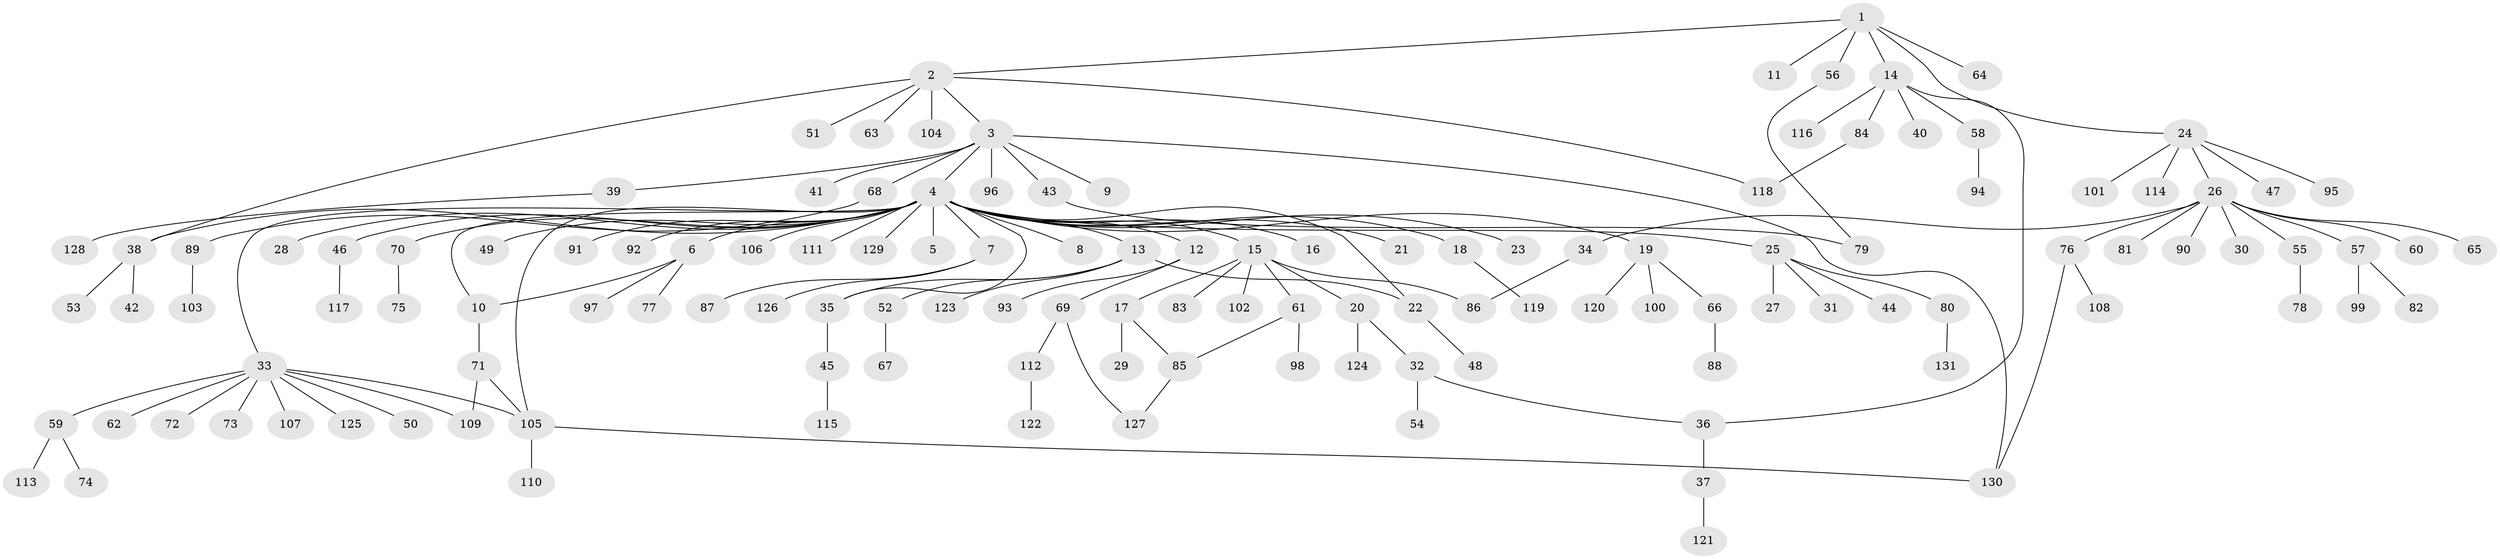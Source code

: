 // Generated by graph-tools (version 1.1) at 2025/26/03/09/25 03:26:04]
// undirected, 131 vertices, 145 edges
graph export_dot {
graph [start="1"]
  node [color=gray90,style=filled];
  1;
  2;
  3;
  4;
  5;
  6;
  7;
  8;
  9;
  10;
  11;
  12;
  13;
  14;
  15;
  16;
  17;
  18;
  19;
  20;
  21;
  22;
  23;
  24;
  25;
  26;
  27;
  28;
  29;
  30;
  31;
  32;
  33;
  34;
  35;
  36;
  37;
  38;
  39;
  40;
  41;
  42;
  43;
  44;
  45;
  46;
  47;
  48;
  49;
  50;
  51;
  52;
  53;
  54;
  55;
  56;
  57;
  58;
  59;
  60;
  61;
  62;
  63;
  64;
  65;
  66;
  67;
  68;
  69;
  70;
  71;
  72;
  73;
  74;
  75;
  76;
  77;
  78;
  79;
  80;
  81;
  82;
  83;
  84;
  85;
  86;
  87;
  88;
  89;
  90;
  91;
  92;
  93;
  94;
  95;
  96;
  97;
  98;
  99;
  100;
  101;
  102;
  103;
  104;
  105;
  106;
  107;
  108;
  109;
  110;
  111;
  112;
  113;
  114;
  115;
  116;
  117;
  118;
  119;
  120;
  121;
  122;
  123;
  124;
  125;
  126;
  127;
  128;
  129;
  130;
  131;
  1 -- 2;
  1 -- 11;
  1 -- 14;
  1 -- 24;
  1 -- 56;
  1 -- 64;
  2 -- 3;
  2 -- 38;
  2 -- 51;
  2 -- 63;
  2 -- 104;
  2 -- 118;
  3 -- 4;
  3 -- 9;
  3 -- 39;
  3 -- 41;
  3 -- 43;
  3 -- 68;
  3 -- 96;
  3 -- 130;
  4 -- 5;
  4 -- 6;
  4 -- 7;
  4 -- 8;
  4 -- 10;
  4 -- 12;
  4 -- 13;
  4 -- 15;
  4 -- 16;
  4 -- 18;
  4 -- 19;
  4 -- 21;
  4 -- 22;
  4 -- 23;
  4 -- 25;
  4 -- 28;
  4 -- 33;
  4 -- 35;
  4 -- 38;
  4 -- 46;
  4 -- 49;
  4 -- 70;
  4 -- 91;
  4 -- 92;
  4 -- 105;
  4 -- 106;
  4 -- 111;
  4 -- 129;
  6 -- 10;
  6 -- 77;
  6 -- 97;
  7 -- 87;
  7 -- 126;
  10 -- 71;
  12 -- 69;
  12 -- 93;
  13 -- 22;
  13 -- 35;
  13 -- 52;
  13 -- 123;
  14 -- 36;
  14 -- 40;
  14 -- 58;
  14 -- 84;
  14 -- 116;
  15 -- 17;
  15 -- 20;
  15 -- 61;
  15 -- 83;
  15 -- 86;
  15 -- 102;
  17 -- 29;
  17 -- 85;
  18 -- 119;
  19 -- 66;
  19 -- 100;
  19 -- 120;
  20 -- 32;
  20 -- 124;
  22 -- 48;
  24 -- 26;
  24 -- 47;
  24 -- 95;
  24 -- 101;
  24 -- 114;
  25 -- 27;
  25 -- 31;
  25 -- 44;
  25 -- 80;
  26 -- 30;
  26 -- 34;
  26 -- 55;
  26 -- 57;
  26 -- 60;
  26 -- 65;
  26 -- 76;
  26 -- 81;
  26 -- 90;
  32 -- 36;
  32 -- 54;
  33 -- 50;
  33 -- 59;
  33 -- 62;
  33 -- 72;
  33 -- 73;
  33 -- 105;
  33 -- 107;
  33 -- 109;
  33 -- 125;
  34 -- 86;
  35 -- 45;
  36 -- 37;
  37 -- 121;
  38 -- 42;
  38 -- 53;
  39 -- 128;
  43 -- 79;
  45 -- 115;
  46 -- 117;
  52 -- 67;
  55 -- 78;
  56 -- 79;
  57 -- 82;
  57 -- 99;
  58 -- 94;
  59 -- 74;
  59 -- 113;
  61 -- 85;
  61 -- 98;
  66 -- 88;
  68 -- 89;
  69 -- 112;
  69 -- 127;
  70 -- 75;
  71 -- 105;
  71 -- 109;
  76 -- 108;
  76 -- 130;
  80 -- 131;
  84 -- 118;
  85 -- 127;
  89 -- 103;
  105 -- 110;
  105 -- 130;
  112 -- 122;
}
